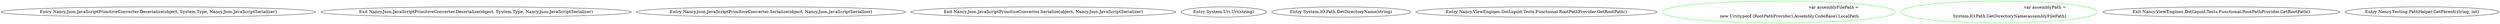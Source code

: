 digraph  {
n0 [cluster="Nancy.Json.JavaScriptPrimitiveConverter.Deserialize(object, System.Type, Nancy.Json.JavaScriptSerializer)", label="Entry Nancy.Json.JavaScriptPrimitiveConverter.Deserialize(object, System.Type, Nancy.Json.JavaScriptSerializer)", span="11-11"];
n1 [cluster="Nancy.Json.JavaScriptPrimitiveConverter.Deserialize(object, System.Type, Nancy.Json.JavaScriptSerializer)", label="Exit Nancy.Json.JavaScriptPrimitiveConverter.Deserialize(object, System.Type, Nancy.Json.JavaScriptSerializer)", span="11-11"];
n2 [cluster="Nancy.Json.JavaScriptPrimitiveConverter.Serialize(object, Nancy.Json.JavaScriptSerializer)", label="Entry Nancy.Json.JavaScriptPrimitiveConverter.Serialize(object, Nancy.Json.JavaScriptSerializer)", span="12-12"];
n3 [cluster="Nancy.Json.JavaScriptPrimitiveConverter.Serialize(object, Nancy.Json.JavaScriptSerializer)", label="Exit Nancy.Json.JavaScriptPrimitiveConverter.Serialize(object, Nancy.Json.JavaScriptSerializer)", span="12-12"];
m0_5 [cluster="System.Uri.Uri(string)", file="RootPathProvider.cs", label="Entry System.Uri.Uri(string)", span="0-0"];
m0_4 [cluster="System.IO.Path.GetDirectoryName(string)", file="RootPathProvider.cs", label="Entry System.IO.Path.GetDirectoryName(string)", span="0-0"];
m0_0 [cluster="Nancy.ViewEngines.DotLiquid.Tests.Functional.RootPathProvider.GetRootPath()", file="RootPathProvider.cs", label="Entry Nancy.ViewEngines.DotLiquid.Tests.Functional.RootPathProvider.GetRootPath()", span="10-10"];
m0_1 [cluster="Nancy.ViewEngines.DotLiquid.Tests.Functional.RootPathProvider.GetRootPath()", color=green, community=0, file="RootPathProvider.cs", label="var assemblyFilePath =\r\n                new Uri(typeof (RootPathProvider).Assembly.CodeBase).LocalPath", prediction=0, span="13-14"];
m0_2 [cluster="Nancy.ViewEngines.DotLiquid.Tests.Functional.RootPathProvider.GetRootPath()", color=green, community=0, file="RootPathProvider.cs", label="var assemblyPath =\r\n                System.IO.Path.GetDirectoryName(assemblyFilePath)", prediction=1, span="16-17"];
m0_3 [cluster="Nancy.ViewEngines.DotLiquid.Tests.Functional.RootPathProvider.GetRootPath()", file="RootPathProvider.cs", label="Exit Nancy.ViewEngines.DotLiquid.Tests.Functional.RootPathProvider.GetRootPath()", span="10-10"];
m0_6 [cluster="Nancy.Testing.PathHelper.GetParent(string, int)", file="RootPathProvider.cs", label="Entry Nancy.Testing.PathHelper.GetParent(string, int)", span="14-14"];
}
